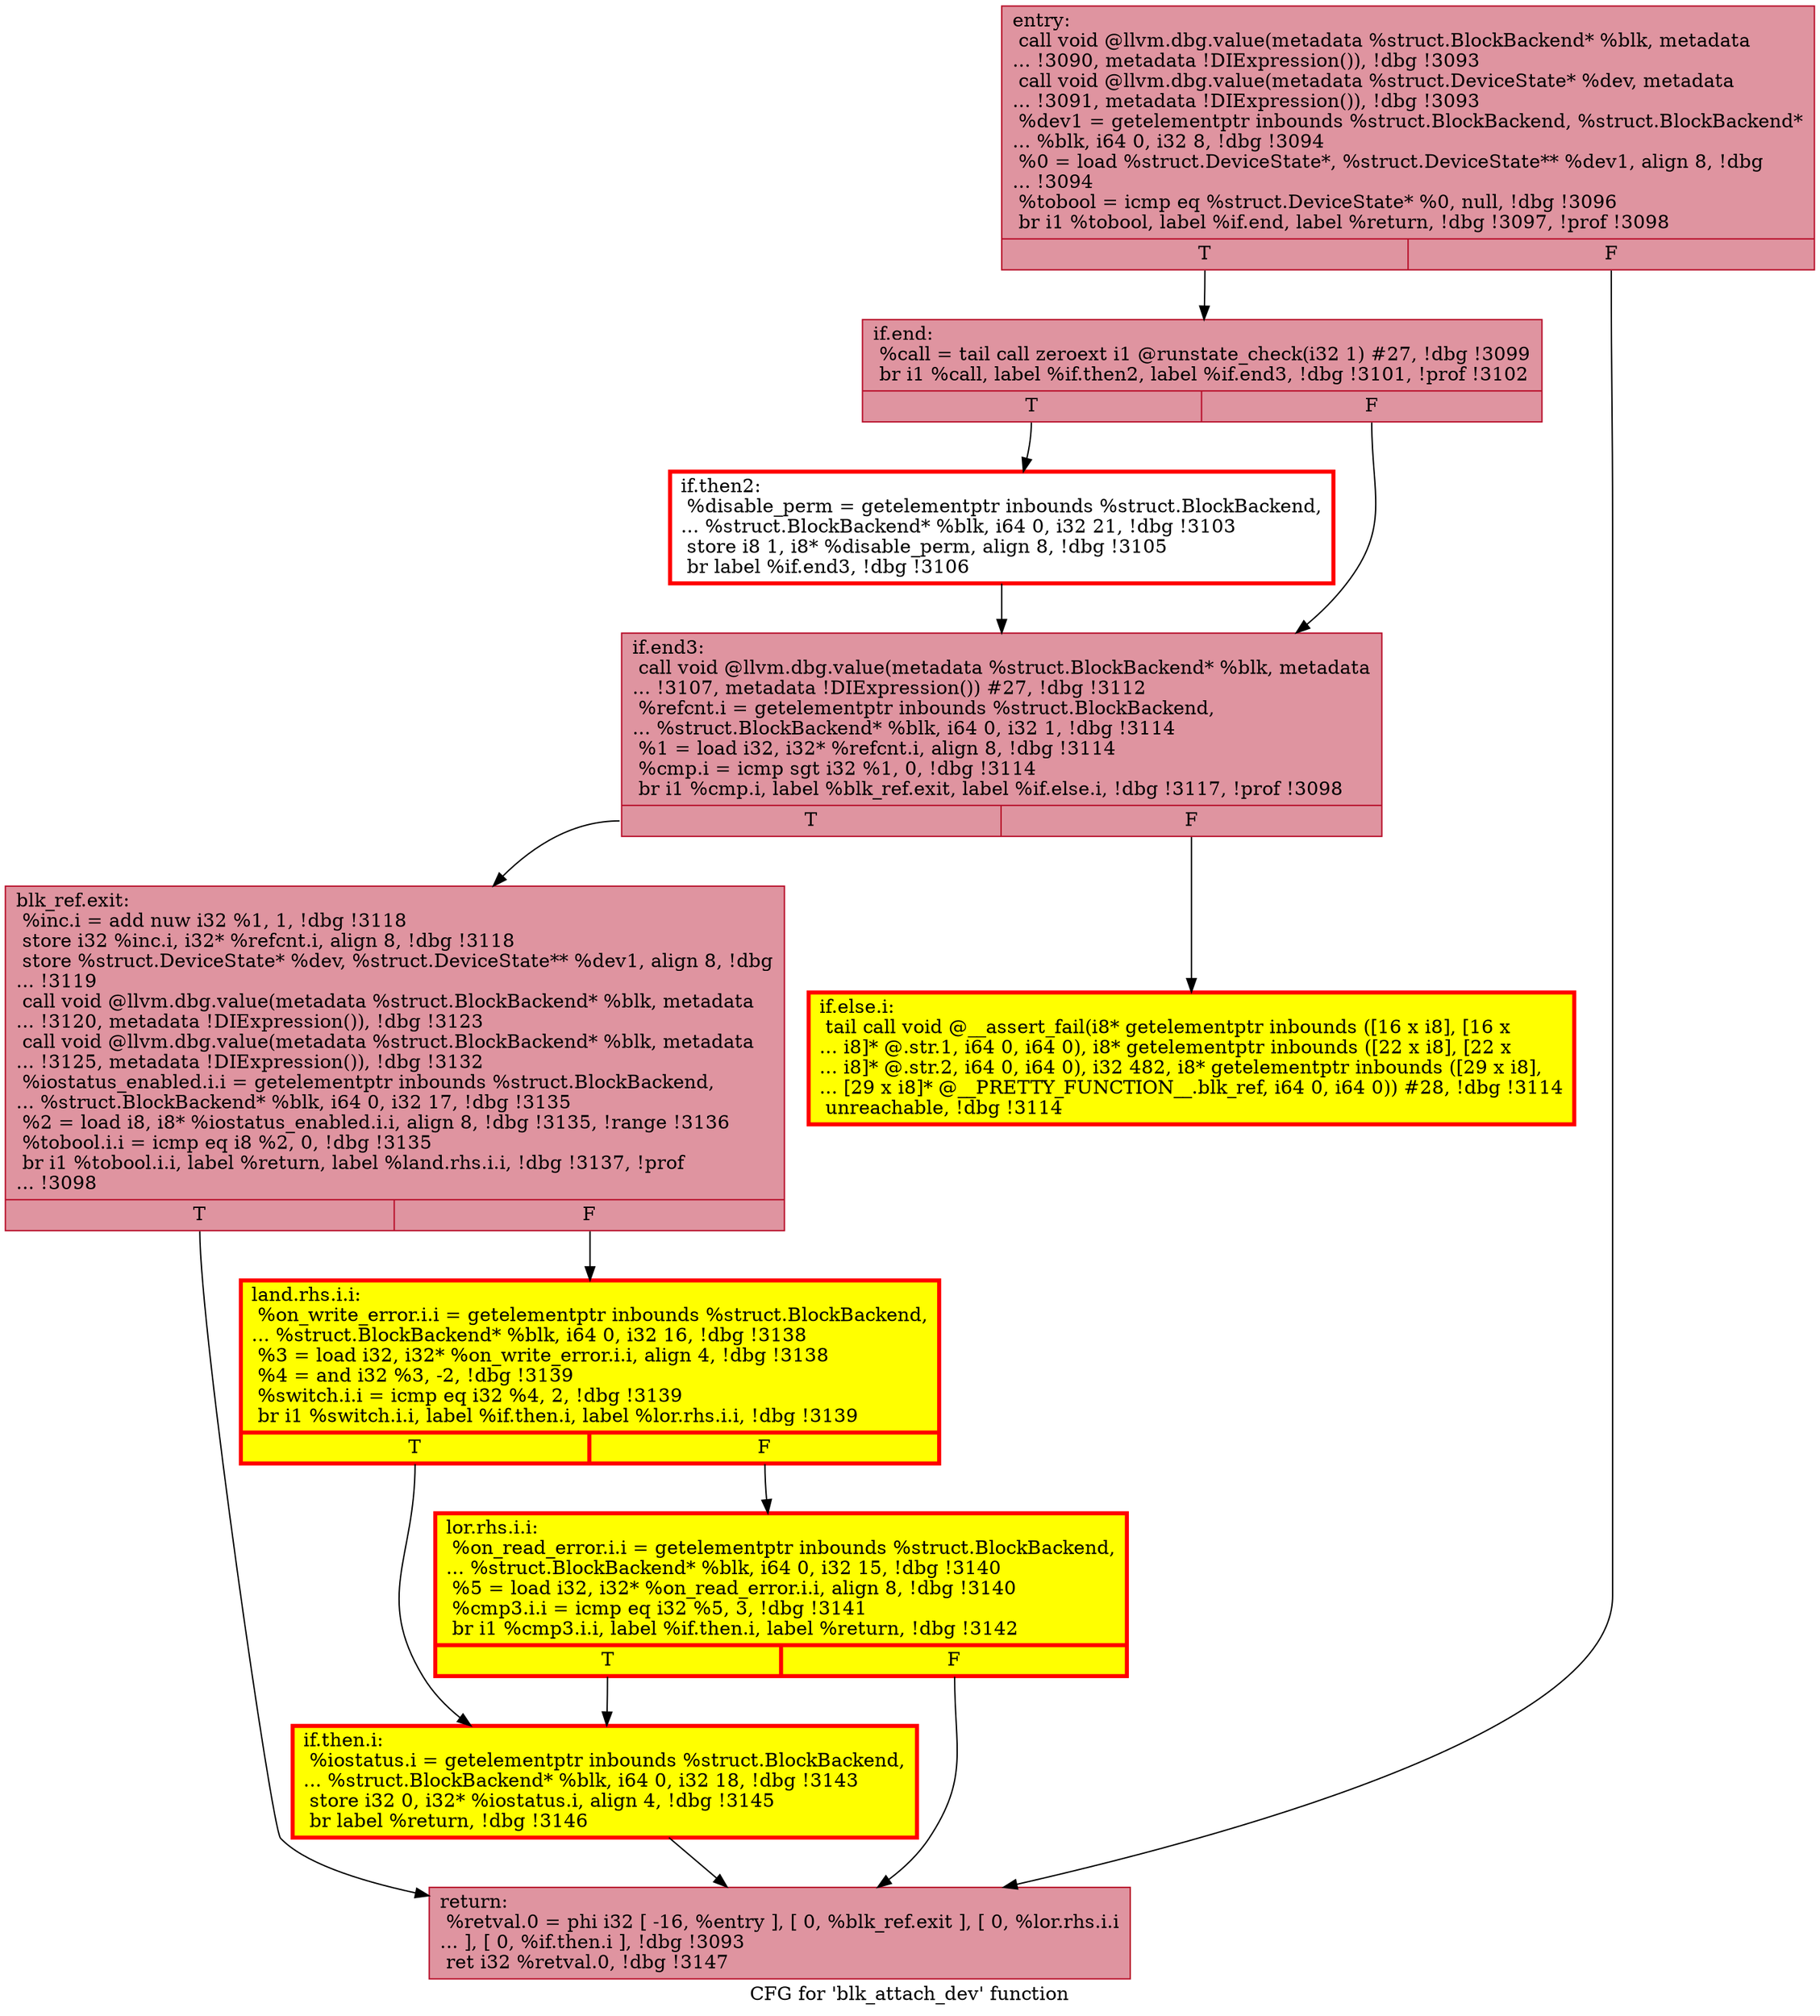 digraph "CFG for 'blk_attach_dev' function" {
	label="CFG for 'blk_attach_dev' function";

	Node0x55d70fc0e850 [shape=record,color="#b70d28ff", style=filled, fillcolor="#b70d2870",label="{entry:\l  call void @llvm.dbg.value(metadata %struct.BlockBackend* %blk, metadata\l... !3090, metadata !DIExpression()), !dbg !3093\l  call void @llvm.dbg.value(metadata %struct.DeviceState* %dev, metadata\l... !3091, metadata !DIExpression()), !dbg !3093\l  %dev1 = getelementptr inbounds %struct.BlockBackend, %struct.BlockBackend*\l... %blk, i64 0, i32 8, !dbg !3094\l  %0 = load %struct.DeviceState*, %struct.DeviceState** %dev1, align 8, !dbg\l... !3094\l  %tobool = icmp eq %struct.DeviceState* %0, null, !dbg !3096\l  br i1 %tobool, label %if.end, label %return, !dbg !3097, !prof !3098\l|{<s0>T|<s1>F}}"];
	Node0x55d70fc0e850:s0 -> Node0x55d70fc0f380;
	Node0x55d70fc0e850:s1 -> Node0x55d70fc0e660;
	Node0x55d70fc0f380 [shape=record,color="#b70d28ff", style=filled, fillcolor="#b70d2870",label="{if.end:                                           \l  %call = tail call zeroext i1 @runstate_check(i32 1) #27, !dbg !3099\l  br i1 %call, label %if.then2, label %if.end3, !dbg !3101, !prof !3102\l|{<s0>T|<s1>F}}"];
	Node0x55d70fc0f380:s0 -> Node0x55d70fc0f980;
	Node0x55d70fc0f380:s1 -> Node0x55d70fc0f9f0;
	Node0x55d70fc0f980 [shape=record,penwidth=3.0, color="red",label="{if.then2:                                         \l  %disable_perm = getelementptr inbounds %struct.BlockBackend,\l... %struct.BlockBackend* %blk, i64 0, i32 21, !dbg !3103\l  store i8 1, i8* %disable_perm, align 8, !dbg !3105\l  br label %if.end3, !dbg !3106\l}"];
	Node0x55d70fc0f980 -> Node0x55d70fc0f9f0;
	Node0x55d70fc0f9f0 [shape=record,color="#b70d28ff", style=filled, fillcolor="#b70d2870",label="{if.end3:                                          \l  call void @llvm.dbg.value(metadata %struct.BlockBackend* %blk, metadata\l... !3107, metadata !DIExpression()) #27, !dbg !3112\l  %refcnt.i = getelementptr inbounds %struct.BlockBackend,\l... %struct.BlockBackend* %blk, i64 0, i32 1, !dbg !3114\l  %1 = load i32, i32* %refcnt.i, align 8, !dbg !3114\l  %cmp.i = icmp sgt i32 %1, 0, !dbg !3114\l  br i1 %cmp.i, label %blk_ref.exit, label %if.else.i, !dbg !3117, !prof !3098\l|{<s0>T|<s1>F}}"];
	Node0x55d70fc0f9f0:s0 -> Node0x55d70fe93090;
	Node0x55d70fc0f9f0:s1 -> Node0x55d70fba3d90;
	Node0x55d70fba3d90 [shape=record,penwidth=3.0, style="filled", color="red", fillcolor="yellow",label="{if.else.i:                                        \l  tail call void @__assert_fail(i8* getelementptr inbounds ([16 x i8], [16 x\l... i8]* @.str.1, i64 0, i64 0), i8* getelementptr inbounds ([22 x i8], [22 x\l... i8]* @.str.2, i64 0, i64 0), i32 482, i8* getelementptr inbounds ([29 x i8],\l... [29 x i8]* @__PRETTY_FUNCTION__.blk_ref, i64 0, i64 0)) #28, !dbg !3114\l  unreachable, !dbg !3114\l}"];
	Node0x55d70fe93090 [shape=record,color="#b70d28ff", style=filled, fillcolor="#b70d2870",label="{blk_ref.exit:                                     \l  %inc.i = add nuw i32 %1, 1, !dbg !3118\l  store i32 %inc.i, i32* %refcnt.i, align 8, !dbg !3118\l  store %struct.DeviceState* %dev, %struct.DeviceState** %dev1, align 8, !dbg\l... !3119\l  call void @llvm.dbg.value(metadata %struct.BlockBackend* %blk, metadata\l... !3120, metadata !DIExpression()), !dbg !3123\l  call void @llvm.dbg.value(metadata %struct.BlockBackend* %blk, metadata\l... !3125, metadata !DIExpression()), !dbg !3132\l  %iostatus_enabled.i.i = getelementptr inbounds %struct.BlockBackend,\l... %struct.BlockBackend* %blk, i64 0, i32 17, !dbg !3135\l  %2 = load i8, i8* %iostatus_enabled.i.i, align 8, !dbg !3135, !range !3136\l  %tobool.i.i = icmp eq i8 %2, 0, !dbg !3135\l  br i1 %tobool.i.i, label %return, label %land.rhs.i.i, !dbg !3137, !prof\l... !3098\l|{<s0>T|<s1>F}}"];
	Node0x55d70fe93090:s0 -> Node0x55d70fc0e660;
	Node0x55d70fe93090:s1 -> Node0x55d70fe7f160;
	Node0x55d70fe7f160 [shape=record,penwidth=3.0, style="filled", color="red", fillcolor="yellow",label="{land.rhs.i.i:                                     \l  %on_write_error.i.i = getelementptr inbounds %struct.BlockBackend,\l... %struct.BlockBackend* %blk, i64 0, i32 16, !dbg !3138\l  %3 = load i32, i32* %on_write_error.i.i, align 4, !dbg !3138\l  %4 = and i32 %3, -2, !dbg !3139\l  %switch.i.i = icmp eq i32 %4, 2, !dbg !3139\l  br i1 %switch.i.i, label %if.then.i, label %lor.rhs.i.i, !dbg !3139\l|{<s0>T|<s1>F}}"];
	Node0x55d70fe7f160:s0 -> Node0x55d70fc9f4f0;
	Node0x55d70fe7f160:s1 -> Node0x55d70fe959e0;
	Node0x55d70fe959e0 [shape=record,penwidth=3.0, style="filled", color="red", fillcolor="yellow",label="{lor.rhs.i.i:                                      \l  %on_read_error.i.i = getelementptr inbounds %struct.BlockBackend,\l... %struct.BlockBackend* %blk, i64 0, i32 15, !dbg !3140\l  %5 = load i32, i32* %on_read_error.i.i, align 8, !dbg !3140\l  %cmp3.i.i = icmp eq i32 %5, 3, !dbg !3141\l  br i1 %cmp3.i.i, label %if.then.i, label %return, !dbg !3142\l|{<s0>T|<s1>F}}"];
	Node0x55d70fe959e0:s0 -> Node0x55d70fc9f4f0;
	Node0x55d70fe959e0:s1 -> Node0x55d70fc0e660;
	Node0x55d70fc9f4f0 [shape=record,penwidth=3.0, style="filled", color="red", fillcolor="yellow",label="{if.then.i:                                        \l  %iostatus.i = getelementptr inbounds %struct.BlockBackend,\l... %struct.BlockBackend* %blk, i64 0, i32 18, !dbg !3143\l  store i32 0, i32* %iostatus.i, align 4, !dbg !3145\l  br label %return, !dbg !3146\l}"];
	Node0x55d70fc9f4f0 -> Node0x55d70fc0e660;
	Node0x55d70fc0e660 [shape=record,color="#b70d28ff", style=filled, fillcolor="#b70d2870",label="{return:                                           \l  %retval.0 = phi i32 [ -16, %entry ], [ 0, %blk_ref.exit ], [ 0, %lor.rhs.i.i\l... ], [ 0, %if.then.i ], !dbg !3093\l  ret i32 %retval.0, !dbg !3147\l}"];
}
